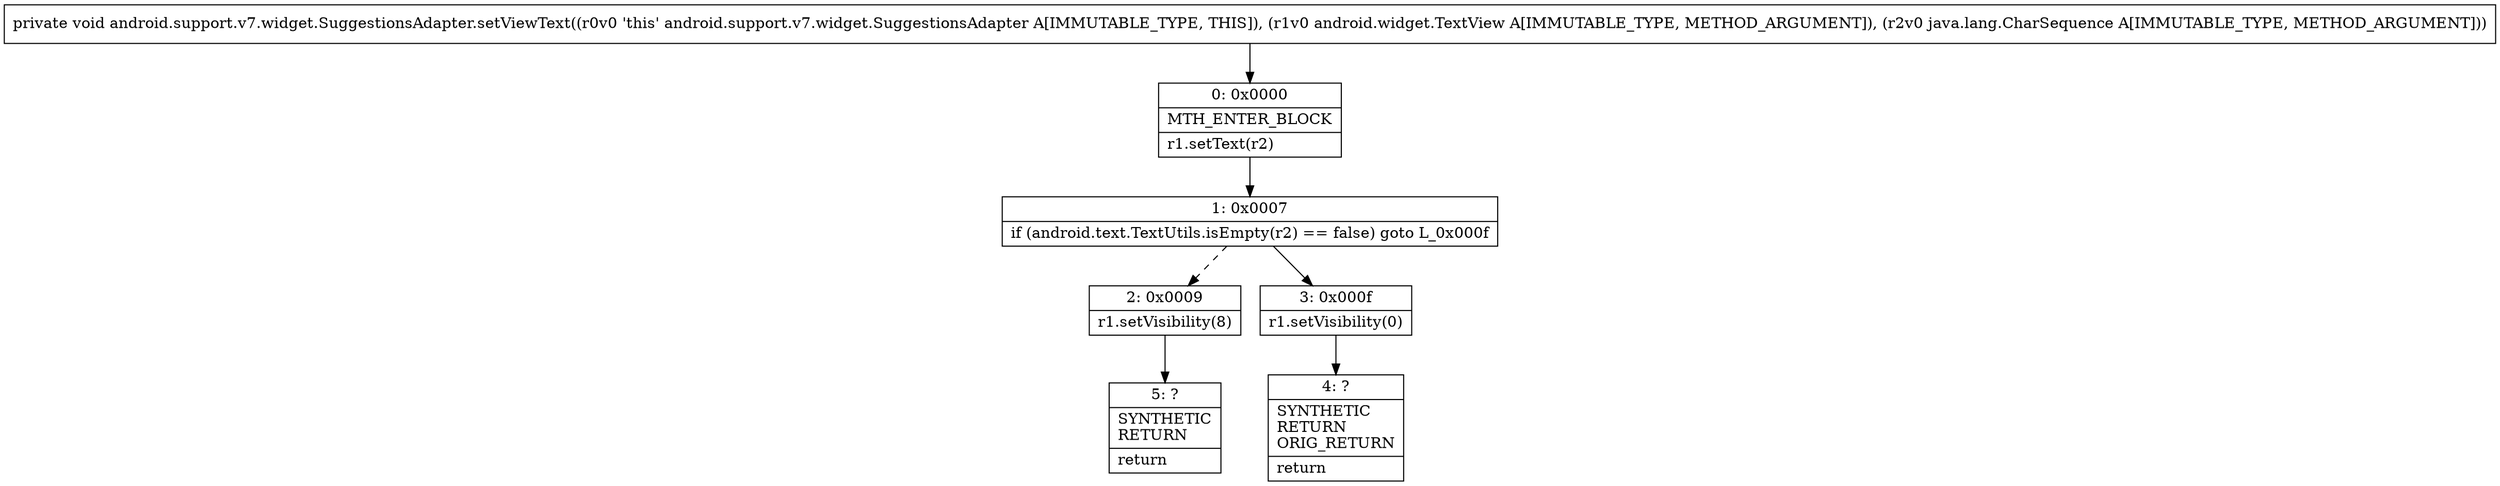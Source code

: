 digraph "CFG forandroid.support.v7.widget.SuggestionsAdapter.setViewText(Landroid\/widget\/TextView;Ljava\/lang\/CharSequence;)V" {
Node_0 [shape=record,label="{0\:\ 0x0000|MTH_ENTER_BLOCK\l|r1.setText(r2)\l}"];
Node_1 [shape=record,label="{1\:\ 0x0007|if (android.text.TextUtils.isEmpty(r2) == false) goto L_0x000f\l}"];
Node_2 [shape=record,label="{2\:\ 0x0009|r1.setVisibility(8)\l}"];
Node_3 [shape=record,label="{3\:\ 0x000f|r1.setVisibility(0)\l}"];
Node_4 [shape=record,label="{4\:\ ?|SYNTHETIC\lRETURN\lORIG_RETURN\l|return\l}"];
Node_5 [shape=record,label="{5\:\ ?|SYNTHETIC\lRETURN\l|return\l}"];
MethodNode[shape=record,label="{private void android.support.v7.widget.SuggestionsAdapter.setViewText((r0v0 'this' android.support.v7.widget.SuggestionsAdapter A[IMMUTABLE_TYPE, THIS]), (r1v0 android.widget.TextView A[IMMUTABLE_TYPE, METHOD_ARGUMENT]), (r2v0 java.lang.CharSequence A[IMMUTABLE_TYPE, METHOD_ARGUMENT])) }"];
MethodNode -> Node_0;
Node_0 -> Node_1;
Node_1 -> Node_2[style=dashed];
Node_1 -> Node_3;
Node_2 -> Node_5;
Node_3 -> Node_4;
}

